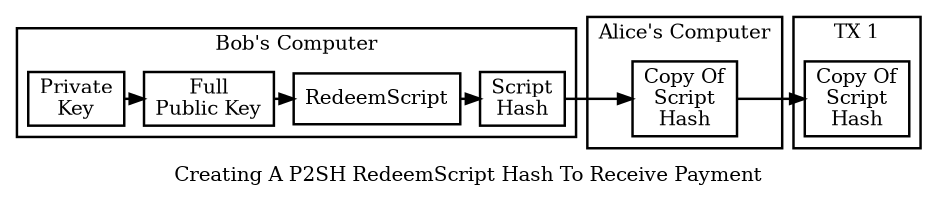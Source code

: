 digraph blockchain {

size=6.25;

//splines = "false";
rankdir=LR;
ranksep=0.2;
//splines=ortho;

node [ shape = box, penwidth = 1.75 ];
edge [ penwidth = 1.75 ];
penwidth = 1.75;

subgraph cluster_bob {
    private_key [ label = "Private\nKey" ];
    full_public_key [ label = "Full\nPublic Key" ];
    redeemScript [ label = "RedeemScript" ];
    script_hash [ label = "Script\nHash" ];

    label = "Bob's Computer"
}

subgraph cluster_alice {
    spender_script_hash [ label = "Copy Of\nScript\nHash" ];

    label = "Alice's Computer"
}

subgraph cluster_tx1 {
    tx1_script_hash [ label = "Copy Of\nScript\nHash" ];

    label = "TX 1"
}


private_key -> full_public_key -> redeemScript -> script_hash -> spender_script_hash -> tx1_script_hash;




label = "Creating A P2SH RedeemScript Hash To Receive Payment"
}
